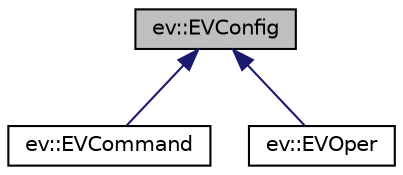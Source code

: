 digraph "ev::EVConfig"
{
 // LATEX_PDF_SIZE
  edge [fontname="Helvetica",fontsize="10",labelfontname="Helvetica",labelfontsize="10"];
  node [fontname="Helvetica",fontsize="10",shape=record];
  Node1 [label="ev::EVConfig",height=0.2,width=0.4,color="black", fillcolor="grey75", style="filled", fontcolor="black",tooltip="easyVim 指令配置类"];
  Node1 -> Node2 [dir="back",color="midnightblue",fontsize="10",style="solid",fontname="Helvetica"];
  Node2 [label="ev::EVCommand",height=0.2,width=0.4,color="black", fillcolor="white", style="filled",URL="$classev_1_1EVCommand.html",tooltip="easyVim 指令类"];
  Node1 -> Node3 [dir="back",color="midnightblue",fontsize="10",style="solid",fontname="Helvetica"];
  Node3 [label="ev::EVOper",height=0.2,width=0.4,color="black", fillcolor="white", style="filled",URL="$classev_1_1EVOper.html",tooltip=" "];
}
